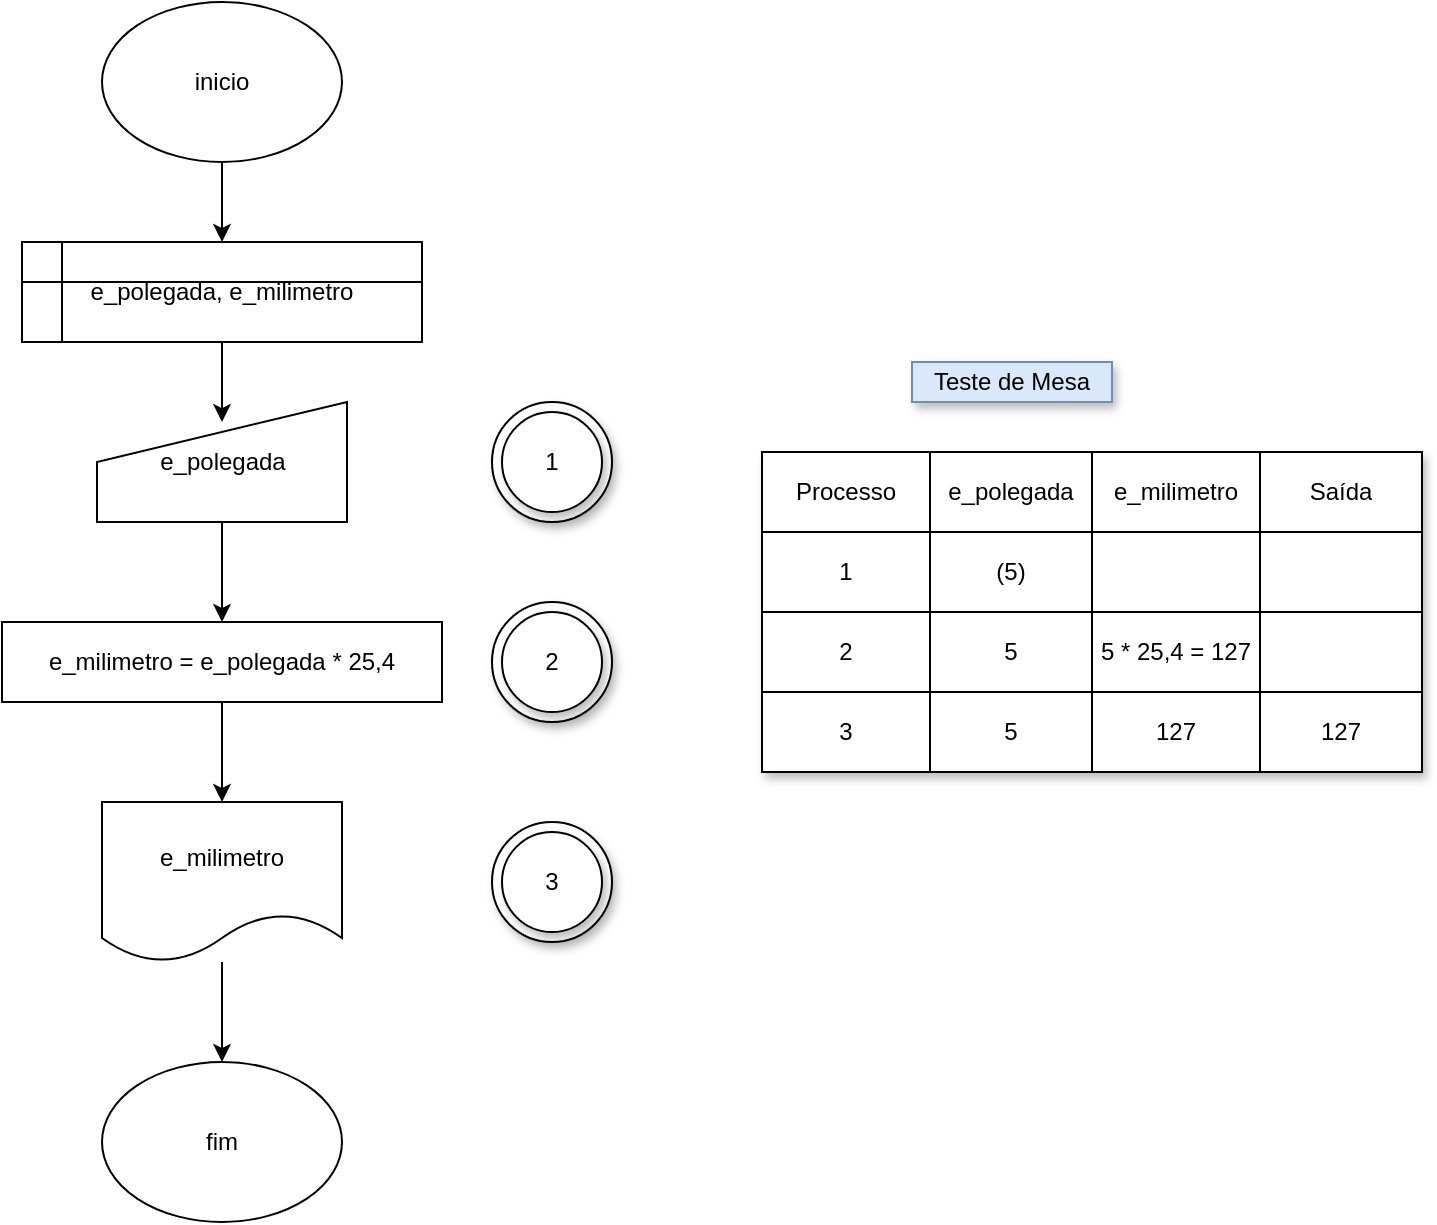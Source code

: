<mxfile version="13.6.6" type="google"><diagram name="Page-1" id="74e2e168-ea6b-b213-b513-2b3c1d86103e"><mxGraphModel dx="782" dy="514" grid="1" gridSize="10" guides="1" tooltips="1" connect="1" arrows="1" fold="1" page="1" pageScale="1" pageWidth="1100" pageHeight="850" background="#ffffff" math="0" shadow="0"><root><mxCell id="0"/><mxCell id="1" parent="0"/><mxCell id="Agu_wjqCYE64udG09EIk-1" value="inicio" style="ellipse;whiteSpace=wrap;html=1;" parent="1" vertex="1"><mxGeometry x="120" y="120" width="120" height="80" as="geometry"/></mxCell><mxCell id="Agu_wjqCYE64udG09EIk-5" value="e_polegada, e_milimetro" style="shape=internalStorage;whiteSpace=wrap;html=1;backgroundOutline=1;" parent="1" vertex="1"><mxGeometry x="80" y="240" width="200" height="50" as="geometry"/></mxCell><mxCell id="Agu_wjqCYE64udG09EIk-6" value="e_polegada" style="shape=manualInput;whiteSpace=wrap;html=1;" parent="1" vertex="1"><mxGeometry x="117.5" y="320" width="125" height="60" as="geometry"/></mxCell><mxCell id="Agu_wjqCYE64udG09EIk-8" value="e_milimetro = e_polegada * 25,4" style="rounded=0;whiteSpace=wrap;html=1;" parent="1" vertex="1"><mxGeometry x="70" y="430" width="220" height="40" as="geometry"/></mxCell><mxCell id="Agu_wjqCYE64udG09EIk-11" value="e_milimetro" style="shape=document;whiteSpace=wrap;html=1;boundedLbl=1;" parent="1" vertex="1"><mxGeometry x="120" y="520" width="120" height="80" as="geometry"/></mxCell><mxCell id="Agu_wjqCYE64udG09EIk-14" value="" style="endArrow=classic;html=1;exitX=0.5;exitY=1;exitDx=0;exitDy=0;entryX=0.5;entryY=0.167;entryDx=0;entryDy=0;entryPerimeter=0;" parent="1" source="Agu_wjqCYE64udG09EIk-5" target="Agu_wjqCYE64udG09EIk-6" edge="1"><mxGeometry width="50" height="50" relative="1" as="geometry"><mxPoint x="140" y="400" as="sourcePoint"/><mxPoint x="170" y="330" as="targetPoint"/><Array as="points"/></mxGeometry></mxCell><mxCell id="Agu_wjqCYE64udG09EIk-16" value="" style="endArrow=classic;html=1;exitX=0.5;exitY=1;exitDx=0;exitDy=0;entryX=0.5;entryY=0;entryDx=0;entryDy=0;" parent="1" source="Agu_wjqCYE64udG09EIk-1" target="Agu_wjqCYE64udG09EIk-5" edge="1"><mxGeometry width="50" height="50" relative="1" as="geometry"><mxPoint x="170" y="290" as="sourcePoint"/><mxPoint x="220" y="240" as="targetPoint"/><Array as="points"/></mxGeometry></mxCell><mxCell id="Agu_wjqCYE64udG09EIk-17" value="" style="endArrow=classic;html=1;entryX=0.5;entryY=0;entryDx=0;entryDy=0;exitX=0.5;exitY=1;exitDx=0;exitDy=0;" parent="1" source="Agu_wjqCYE64udG09EIk-6" target="Agu_wjqCYE64udG09EIk-8" edge="1"><mxGeometry width="50" height="50" relative="1" as="geometry"><mxPoint x="175.5" y="380" as="sourcePoint"/><mxPoint x="177.5" y="430" as="targetPoint"/></mxGeometry></mxCell><mxCell id="Agu_wjqCYE64udG09EIk-18" value="" style="endArrow=classic;html=1;entryX=0.5;entryY=0;entryDx=0;entryDy=0;exitX=0.5;exitY=1;exitDx=0;exitDy=0;" parent="1" source="Agu_wjqCYE64udG09EIk-8" target="Agu_wjqCYE64udG09EIk-11" edge="1"><mxGeometry width="50" height="50" relative="1" as="geometry"><mxPoint x="180" y="480" as="sourcePoint"/><mxPoint x="230" y="430" as="targetPoint"/></mxGeometry></mxCell><mxCell id="6vQs3IO_965V_v4H_d9w-22" value="" style="endArrow=classic;html=1;" edge="1" parent="1" source="Agu_wjqCYE64udG09EIk-11"><mxGeometry width="50" height="50" relative="1" as="geometry"><mxPoint x="190" y="610" as="sourcePoint"/><mxPoint x="180" y="650" as="targetPoint"/><Array as="points"><mxPoint x="180" y="620"/></Array></mxGeometry></mxCell><mxCell id="6vQs3IO_965V_v4H_d9w-23" value="fim" style="ellipse;whiteSpace=wrap;html=1;" vertex="1" parent="1"><mxGeometry x="120" y="650" width="120" height="80" as="geometry"/></mxCell><mxCell id="6vQs3IO_965V_v4H_d9w-24" value="Teste de Mesa" style="text;html=1;strokeColor=#6c8ebf;fillColor=#dae8fc;align=center;verticalAlign=middle;whiteSpace=wrap;rounded=0;shadow=1;" vertex="1" parent="1"><mxGeometry x="525" y="300" width="100" height="20" as="geometry"/></mxCell><mxCell id="6vQs3IO_965V_v4H_d9w-1" value="" style="shape=table;html=1;whiteSpace=wrap;startSize=0;container=1;collapsible=0;childLayout=tableLayout;shadow=1;" vertex="1" parent="1"><mxGeometry x="450" y="345" width="330" height="160" as="geometry"/></mxCell><mxCell id="6vQs3IO_965V_v4H_d9w-2" value="" style="shape=partialRectangle;html=1;whiteSpace=wrap;collapsible=0;dropTarget=0;pointerEvents=0;fillColor=none;top=0;left=0;bottom=0;right=0;points=[[0,0.5],[1,0.5]];portConstraint=eastwest;" vertex="1" parent="6vQs3IO_965V_v4H_d9w-1"><mxGeometry width="330" height="40" as="geometry"/></mxCell><mxCell id="6vQs3IO_965V_v4H_d9w-3" value="Processo" style="shape=partialRectangle;html=1;whiteSpace=wrap;connectable=0;overflow=hidden;fillColor=none;top=0;left=0;bottom=0;right=0;" vertex="1" parent="6vQs3IO_965V_v4H_d9w-2"><mxGeometry width="84" height="40" as="geometry"/></mxCell><mxCell id="6vQs3IO_965V_v4H_d9w-4" value="e_polegada" style="shape=partialRectangle;html=1;whiteSpace=wrap;connectable=0;overflow=hidden;fillColor=none;top=0;left=0;bottom=0;right=0;" vertex="1" parent="6vQs3IO_965V_v4H_d9w-2"><mxGeometry x="84" width="81" height="40" as="geometry"/></mxCell><mxCell id="6vQs3IO_965V_v4H_d9w-5" value="e_milimetro" style="shape=partialRectangle;html=1;whiteSpace=wrap;connectable=0;overflow=hidden;fillColor=none;top=0;left=0;bottom=0;right=0;" vertex="1" parent="6vQs3IO_965V_v4H_d9w-2"><mxGeometry x="165" width="84" height="40" as="geometry"/></mxCell><mxCell id="6vQs3IO_965V_v4H_d9w-6" value="Saída" style="shape=partialRectangle;html=1;whiteSpace=wrap;connectable=0;overflow=hidden;fillColor=none;top=0;left=0;bottom=0;right=0;" vertex="1" parent="6vQs3IO_965V_v4H_d9w-2"><mxGeometry x="249" width="81" height="40" as="geometry"/></mxCell><mxCell id="6vQs3IO_965V_v4H_d9w-7" value="" style="shape=partialRectangle;html=1;whiteSpace=wrap;collapsible=0;dropTarget=0;pointerEvents=0;fillColor=none;top=0;left=0;bottom=0;right=0;points=[[0,0.5],[1,0.5]];portConstraint=eastwest;" vertex="1" parent="6vQs3IO_965V_v4H_d9w-1"><mxGeometry y="40" width="330" height="40" as="geometry"/></mxCell><mxCell id="6vQs3IO_965V_v4H_d9w-8" value="1" style="shape=partialRectangle;html=1;whiteSpace=wrap;connectable=0;overflow=hidden;fillColor=none;top=0;left=0;bottom=0;right=0;" vertex="1" parent="6vQs3IO_965V_v4H_d9w-7"><mxGeometry width="84" height="40" as="geometry"/></mxCell><mxCell id="6vQs3IO_965V_v4H_d9w-9" value="(5)" style="shape=partialRectangle;html=1;whiteSpace=wrap;connectable=0;overflow=hidden;fillColor=none;top=0;left=0;bottom=0;right=0;" vertex="1" parent="6vQs3IO_965V_v4H_d9w-7"><mxGeometry x="84" width="81" height="40" as="geometry"/></mxCell><mxCell id="6vQs3IO_965V_v4H_d9w-10" value="" style="shape=partialRectangle;html=1;whiteSpace=wrap;connectable=0;overflow=hidden;fillColor=none;top=0;left=0;bottom=0;right=0;" vertex="1" parent="6vQs3IO_965V_v4H_d9w-7"><mxGeometry x="165" width="84" height="40" as="geometry"/></mxCell><mxCell id="6vQs3IO_965V_v4H_d9w-11" value="" style="shape=partialRectangle;html=1;whiteSpace=wrap;connectable=0;overflow=hidden;fillColor=none;top=0;left=0;bottom=0;right=0;" vertex="1" parent="6vQs3IO_965V_v4H_d9w-7"><mxGeometry x="249" width="81" height="40" as="geometry"/></mxCell><mxCell id="6vQs3IO_965V_v4H_d9w-12" value="" style="shape=partialRectangle;html=1;whiteSpace=wrap;collapsible=0;dropTarget=0;pointerEvents=0;fillColor=none;top=0;left=0;bottom=0;right=0;points=[[0,0.5],[1,0.5]];portConstraint=eastwest;" vertex="1" parent="6vQs3IO_965V_v4H_d9w-1"><mxGeometry y="80" width="330" height="40" as="geometry"/></mxCell><mxCell id="6vQs3IO_965V_v4H_d9w-13" value="2" style="shape=partialRectangle;html=1;whiteSpace=wrap;connectable=0;overflow=hidden;fillColor=none;top=0;left=0;bottom=0;right=0;" vertex="1" parent="6vQs3IO_965V_v4H_d9w-12"><mxGeometry width="84" height="40" as="geometry"/></mxCell><mxCell id="6vQs3IO_965V_v4H_d9w-14" value="5" style="shape=partialRectangle;html=1;whiteSpace=wrap;connectable=0;overflow=hidden;fillColor=none;top=0;left=0;bottom=0;right=0;" vertex="1" parent="6vQs3IO_965V_v4H_d9w-12"><mxGeometry x="84" width="81" height="40" as="geometry"/></mxCell><mxCell id="6vQs3IO_965V_v4H_d9w-15" value="5 * 25,4 = 127" style="shape=partialRectangle;html=1;whiteSpace=wrap;connectable=0;overflow=hidden;fillColor=none;top=0;left=0;bottom=0;right=0;" vertex="1" parent="6vQs3IO_965V_v4H_d9w-12"><mxGeometry x="165" width="84" height="40" as="geometry"/></mxCell><mxCell id="6vQs3IO_965V_v4H_d9w-16" value="" style="shape=partialRectangle;html=1;whiteSpace=wrap;connectable=0;overflow=hidden;fillColor=none;top=0;left=0;bottom=0;right=0;" vertex="1" parent="6vQs3IO_965V_v4H_d9w-12"><mxGeometry x="249" width="81" height="40" as="geometry"/></mxCell><mxCell id="6vQs3IO_965V_v4H_d9w-17" value="" style="shape=partialRectangle;html=1;whiteSpace=wrap;collapsible=0;dropTarget=0;pointerEvents=0;fillColor=none;top=0;left=0;bottom=0;right=0;points=[[0,0.5],[1,0.5]];portConstraint=eastwest;" vertex="1" parent="6vQs3IO_965V_v4H_d9w-1"><mxGeometry y="120" width="330" height="40" as="geometry"/></mxCell><mxCell id="6vQs3IO_965V_v4H_d9w-18" value="3" style="shape=partialRectangle;html=1;whiteSpace=wrap;connectable=0;overflow=hidden;fillColor=none;top=0;left=0;bottom=0;right=0;" vertex="1" parent="6vQs3IO_965V_v4H_d9w-17"><mxGeometry width="84" height="40" as="geometry"/></mxCell><mxCell id="6vQs3IO_965V_v4H_d9w-19" value="5" style="shape=partialRectangle;html=1;whiteSpace=wrap;connectable=0;overflow=hidden;fillColor=none;top=0;left=0;bottom=0;right=0;" vertex="1" parent="6vQs3IO_965V_v4H_d9w-17"><mxGeometry x="84" width="81" height="40" as="geometry"/></mxCell><mxCell id="6vQs3IO_965V_v4H_d9w-20" value="127" style="shape=partialRectangle;html=1;whiteSpace=wrap;connectable=0;overflow=hidden;fillColor=none;top=0;left=0;bottom=0;right=0;" vertex="1" parent="6vQs3IO_965V_v4H_d9w-17"><mxGeometry x="165" width="84" height="40" as="geometry"/></mxCell><mxCell id="6vQs3IO_965V_v4H_d9w-21" value="127" style="shape=partialRectangle;html=1;whiteSpace=wrap;connectable=0;overflow=hidden;fillColor=none;top=0;left=0;bottom=0;right=0;" vertex="1" parent="6vQs3IO_965V_v4H_d9w-17"><mxGeometry x="249" width="81" height="40" as="geometry"/></mxCell><mxCell id="6vQs3IO_965V_v4H_d9w-25" value="" style="ellipse;whiteSpace=wrap;html=1;aspect=fixed;shadow=1;" vertex="1" parent="1"><mxGeometry x="315" y="320" width="60" height="60" as="geometry"/></mxCell><mxCell id="6vQs3IO_965V_v4H_d9w-26" value="1" style="ellipse;whiteSpace=wrap;html=1;aspect=fixed;shadow=1;" vertex="1" parent="1"><mxGeometry x="320" y="325" width="50" height="50" as="geometry"/></mxCell><mxCell id="6vQs3IO_965V_v4H_d9w-27" value="" style="ellipse;whiteSpace=wrap;html=1;aspect=fixed;shadow=1;" vertex="1" parent="1"><mxGeometry x="315" y="420" width="60" height="60" as="geometry"/></mxCell><mxCell id="6vQs3IO_965V_v4H_d9w-28" value="" style="ellipse;whiteSpace=wrap;html=1;aspect=fixed;shadow=1;" vertex="1" parent="1"><mxGeometry x="315" y="530" width="60" height="60" as="geometry"/></mxCell><mxCell id="6vQs3IO_965V_v4H_d9w-29" value="3" style="ellipse;whiteSpace=wrap;html=1;aspect=fixed;shadow=1;" vertex="1" parent="1"><mxGeometry x="320" y="535" width="50" height="50" as="geometry"/></mxCell><mxCell id="6vQs3IO_965V_v4H_d9w-30" value="2" style="ellipse;whiteSpace=wrap;html=1;aspect=fixed;shadow=1;" vertex="1" parent="1"><mxGeometry x="320" y="425" width="50" height="50" as="geometry"/></mxCell></root></mxGraphModel></diagram></mxfile>